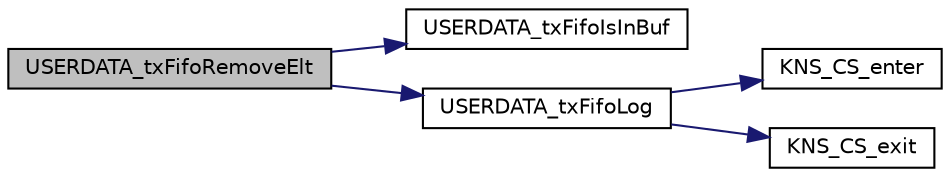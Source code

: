 digraph "USERDATA_txFifoRemoveElt"
{
 // INTERACTIVE_SVG=YES
 // LATEX_PDF_SIZE
  edge [fontname="Helvetica",fontsize="10",labelfontname="Helvetica",labelfontsize="10"];
  node [fontname="Helvetica",fontsize="10",shape=record];
  rankdir="LR";
  Node1 [label="USERDATA_txFifoRemoveElt",height=0.2,width=0.4,color="black", fillcolor="grey75", style="filled", fontcolor="black",tooltip="Delete an element from the TX fifo."];
  Node1 -> Node2 [color="midnightblue",fontsize="10",style="solid",fontname="Helvetica"];
  Node2 [label="USERDATA_txFifoIsInBuf",height=0.2,width=0.4,color="black", fillcolor="white", style="filled",URL="$db/d4f/group___u_s_e_r___d_a_t_a.html#ga532418c0e3adad36946ba9d346a163f4",tooltip="check the element is pointing on a valid address, i.e. one from sUserDataTxFifoBuf buffer"];
  Node1 -> Node3 [color="midnightblue",fontsize="10",style="solid",fontname="Helvetica"];
  Node3 [label="USERDATA_txFifoLog",height=0.2,width=0.4,color="black", fillcolor="white", style="filled",URL="$db/d4f/group___u_s_e_r___d_a_t_a.html#gafba02bd8b2e6ebad0b2f38b72e40ec21",tooltip="Log content of the TX fifo."];
  Node3 -> Node4 [color="midnightblue",fontsize="10",style="solid",fontname="Helvetica"];
  Node4 [label="KNS_CS_enter",height=0.2,width=0.4,color="black", fillcolor="white", style="filled",URL="$d9/d2f/group___k_i_n_e_i_s___s_w___c_o_n_f.html#ga858c122b744e5d185b5abac307aae807",tooltip="Enter critical section."];
  Node3 -> Node5 [color="midnightblue",fontsize="10",style="solid",fontname="Helvetica"];
  Node5 [label="KNS_CS_exit",height=0.2,width=0.4,color="black", fillcolor="white", style="filled",URL="$d9/d2f/group___k_i_n_e_i_s___s_w___c_o_n_f.html#ga58b477bfcd987dcd7b733b98ab692fdc",tooltip="Exit critical section."];
}
